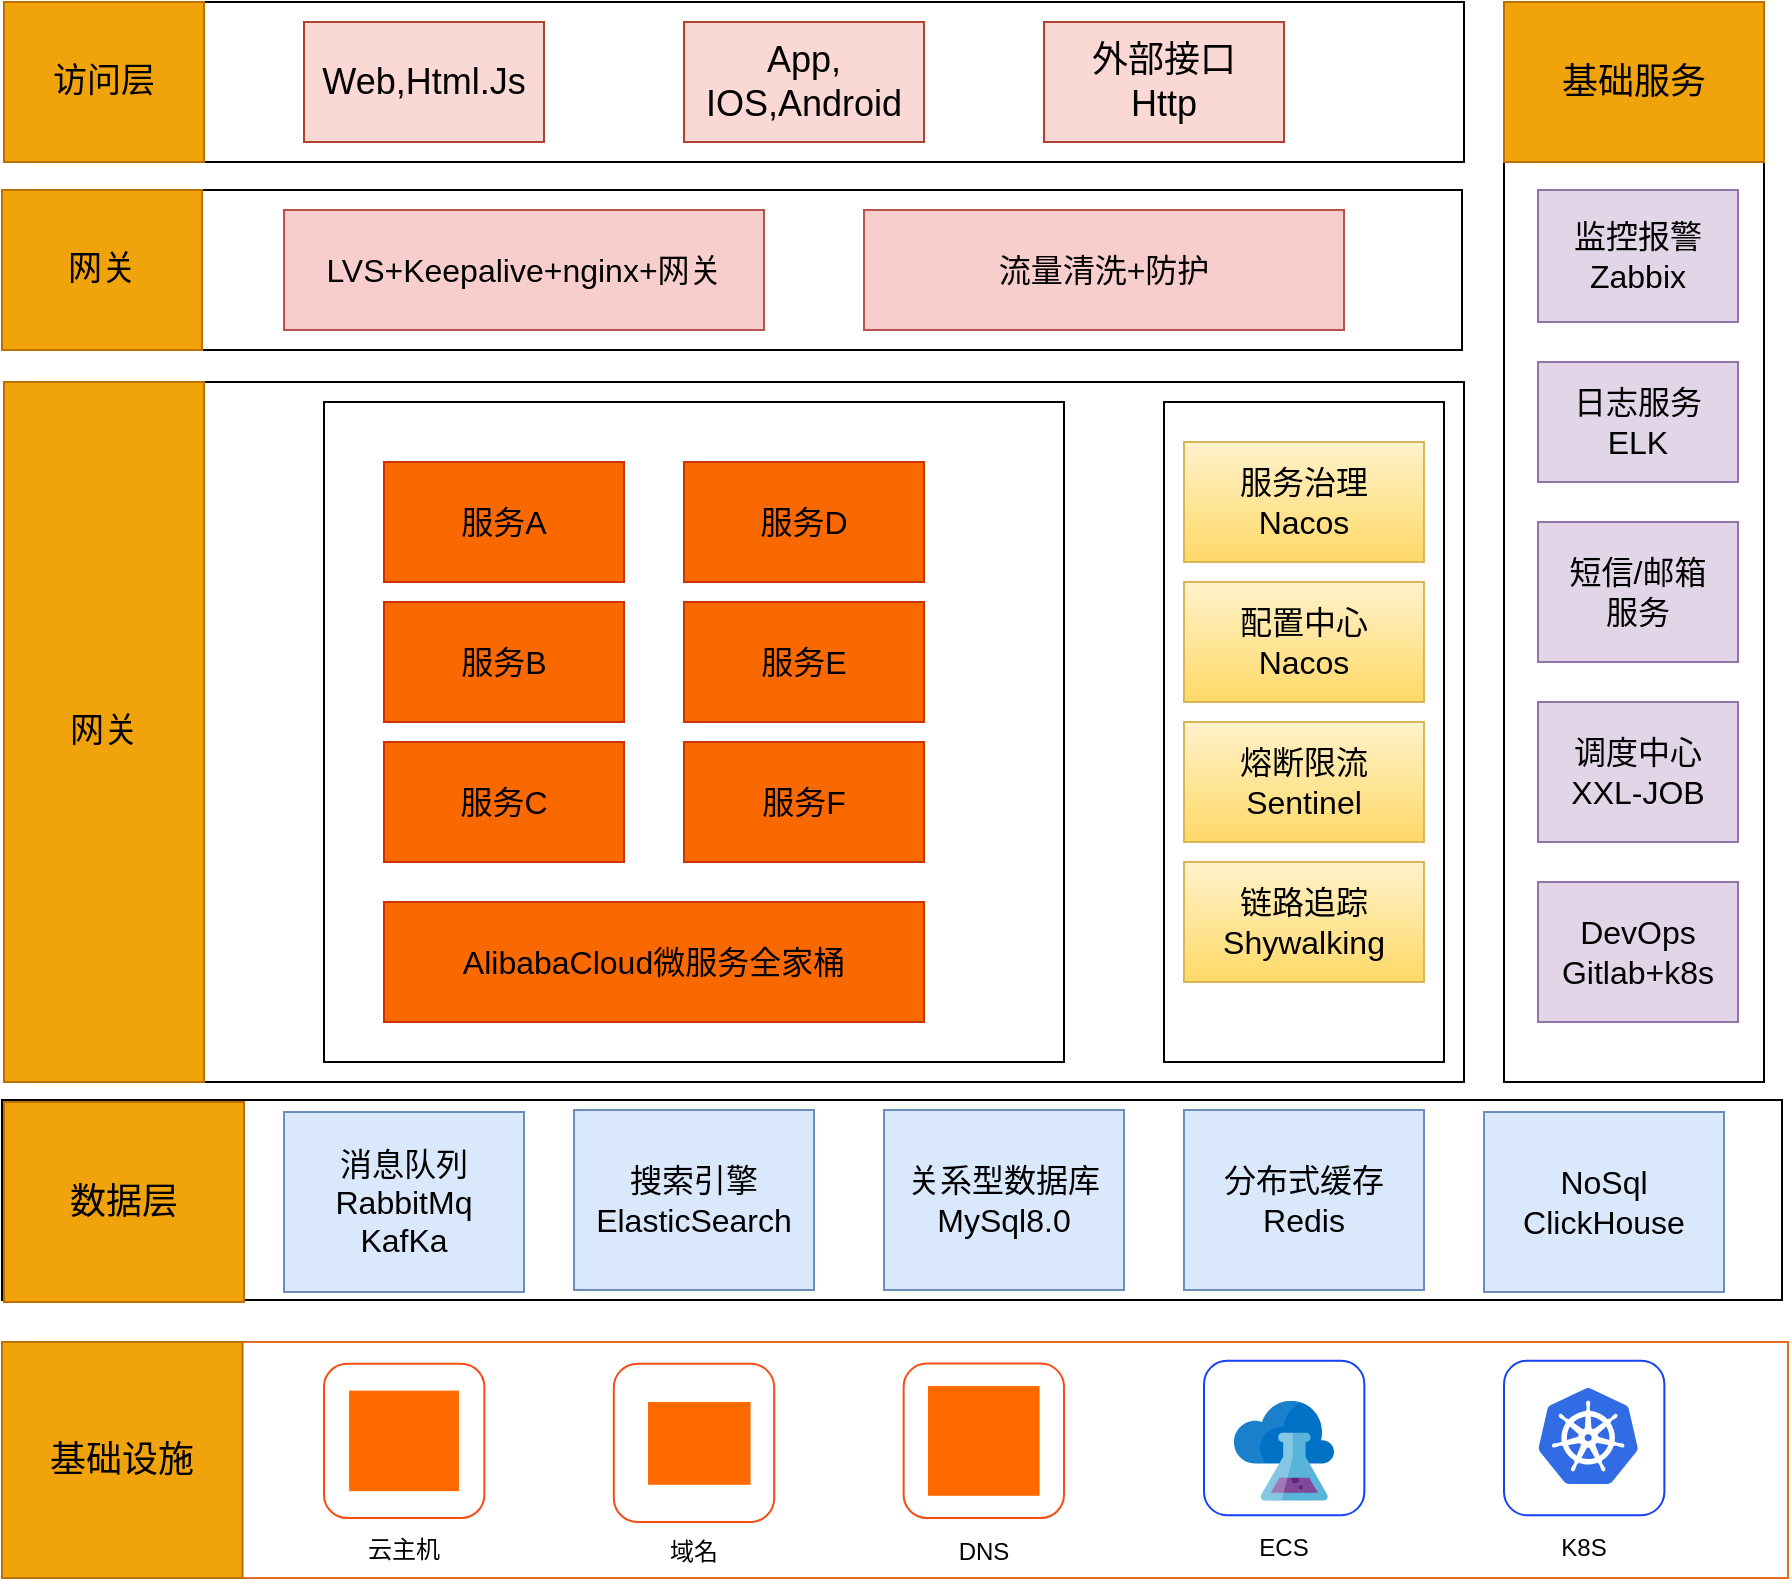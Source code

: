 <mxfile version="24.9.2">
  <diagram name="第 1 页" id="6gBSKGB6EFL2GZYyczBQ">
    <mxGraphModel dx="1434" dy="746" grid="1" gridSize="10" guides="1" tooltips="1" connect="1" arrows="1" fold="1" page="1" pageScale="1" pageWidth="827" pageHeight="1169" math="0" shadow="0">
      <root>
        <mxCell id="0" />
        <mxCell id="1" parent="0" />
        <mxCell id="tQb7sZLLkdCvrPH1cJHh-1" value="" style="rounded=0;whiteSpace=wrap;html=1;" vertex="1" parent="1">
          <mxGeometry x="59" y="589" width="890" height="100" as="geometry" />
        </mxCell>
        <mxCell id="tQb7sZLLkdCvrPH1cJHh-2" value="" style="rounded=0;whiteSpace=wrap;html=1;" vertex="1" parent="1">
          <mxGeometry x="60" y="40" width="730" height="80" as="geometry" />
        </mxCell>
        <mxCell id="tQb7sZLLkdCvrPH1cJHh-4" value="" style="rounded=0;whiteSpace=wrap;html=1;" vertex="1" parent="1">
          <mxGeometry x="59" y="134" width="730" height="80" as="geometry" />
        </mxCell>
        <mxCell id="tQb7sZLLkdCvrPH1cJHh-5" value="" style="rounded=0;whiteSpace=wrap;html=1;" vertex="1" parent="1">
          <mxGeometry x="60" y="230" width="730" height="350" as="geometry" />
        </mxCell>
        <mxCell id="tQb7sZLLkdCvrPH1cJHh-6" value="" style="whiteSpace=wrap;html=1;" vertex="1" parent="1">
          <mxGeometry x="810" y="40" width="130" height="540" as="geometry" />
        </mxCell>
        <mxCell id="tQb7sZLLkdCvrPH1cJHh-7" value="访问层" style="rounded=0;whiteSpace=wrap;html=1;fontSize=17;fillColor=#f0a30a;strokeColor=#BD7000;fontColor=#000000;" vertex="1" parent="1">
          <mxGeometry x="60" y="40" width="100" height="80" as="geometry" />
        </mxCell>
        <mxCell id="tQb7sZLLkdCvrPH1cJHh-8" value="网关" style="rounded=0;whiteSpace=wrap;html=1;fontSize=17;fillColor=#f0a30a;strokeColor=#BD7000;fontColor=#000000;" vertex="1" parent="1">
          <mxGeometry x="59" y="134" width="100" height="80" as="geometry" />
        </mxCell>
        <mxCell id="tQb7sZLLkdCvrPH1cJHh-9" value="网关" style="rounded=0;whiteSpace=wrap;html=1;fontSize=17;fillColor=#f0a30a;strokeColor=#BD7000;fontColor=#000000;" vertex="1" parent="1">
          <mxGeometry x="60" y="230" width="100" height="350" as="geometry" />
        </mxCell>
        <mxCell id="tQb7sZLLkdCvrPH1cJHh-10" value="" style="whiteSpace=wrap;html=1;" vertex="1" parent="1">
          <mxGeometry x="220" y="240" width="370" height="330" as="geometry" />
        </mxCell>
        <mxCell id="tQb7sZLLkdCvrPH1cJHh-11" value="" style="whiteSpace=wrap;html=1;" vertex="1" parent="1">
          <mxGeometry x="640" y="240" width="140" height="330" as="geometry" />
        </mxCell>
        <mxCell id="tQb7sZLLkdCvrPH1cJHh-12" value="Web,Html.Js" style="rounded=0;whiteSpace=wrap;html=1;fillColor=#fad9d5;strokeColor=#ae4132;fontSize=18;" vertex="1" parent="1">
          <mxGeometry x="210" y="50" width="120" height="60" as="geometry" />
        </mxCell>
        <mxCell id="tQb7sZLLkdCvrPH1cJHh-13" value="App,&lt;div&gt;IOS,Android&lt;/div&gt;" style="rounded=0;html=1;fillColor=#fad9d5;strokeColor=#ae4132;fontSize=18;align=center;whiteSpace=wrap;labelBackgroundColor=none;verticalAlign=middle;labelPosition=center;verticalLabelPosition=middle;" vertex="1" parent="1">
          <mxGeometry x="400" y="50" width="120" height="60" as="geometry" />
        </mxCell>
        <mxCell id="tQb7sZLLkdCvrPH1cJHh-14" value="外部接口&lt;div&gt;Http&lt;/div&gt;" style="rounded=0;html=1;fillColor=#fad9d5;strokeColor=#ae4132;fontSize=18;align=center;whiteSpace=wrap;labelBackgroundColor=none;verticalAlign=middle;labelPosition=center;verticalLabelPosition=middle;" vertex="1" parent="1">
          <mxGeometry x="580" y="50" width="120" height="60" as="geometry" />
        </mxCell>
        <mxCell id="tQb7sZLLkdCvrPH1cJHh-15" value="&lt;font&gt;基础服务&lt;/font&gt;" style="rounded=0;whiteSpace=wrap;html=1;fillColor=#f0a30a;fontColor=#000000;strokeColor=#BD7000;fontSize=18;" vertex="1" parent="1">
          <mxGeometry x="810" y="40" width="130" height="80" as="geometry" />
        </mxCell>
        <mxCell id="tQb7sZLLkdCvrPH1cJHh-16" value="监控报警&lt;div&gt;Zabbix&lt;/div&gt;" style="rounded=0;whiteSpace=wrap;html=1;fillColor=#e1d5e7;strokeColor=#9673a6;fontSize=16;" vertex="1" parent="1">
          <mxGeometry x="827" y="134" width="100" height="66" as="geometry" />
        </mxCell>
        <mxCell id="tQb7sZLLkdCvrPH1cJHh-17" value="日志服务&lt;div&gt;ELK&lt;/div&gt;" style="rounded=0;whiteSpace=wrap;html=1;fillColor=#e1d5e7;strokeColor=#9673a6;fontSize=16;" vertex="1" parent="1">
          <mxGeometry x="827" y="220" width="100" height="60" as="geometry" />
        </mxCell>
        <mxCell id="tQb7sZLLkdCvrPH1cJHh-18" value="短信/邮箱&lt;div&gt;服务&lt;/div&gt;" style="rounded=0;whiteSpace=wrap;html=1;fillColor=#e1d5e7;strokeColor=#9673a6;fontSize=16;" vertex="1" parent="1">
          <mxGeometry x="827" y="300" width="100" height="70" as="geometry" />
        </mxCell>
        <mxCell id="tQb7sZLLkdCvrPH1cJHh-19" value="调度中心&lt;div&gt;XXL-JOB&lt;/div&gt;" style="rounded=0;whiteSpace=wrap;html=1;fillColor=#e1d5e7;strokeColor=#9673a6;fontSize=16;" vertex="1" parent="1">
          <mxGeometry x="827" y="390" width="100" height="70" as="geometry" />
        </mxCell>
        <mxCell id="tQb7sZLLkdCvrPH1cJHh-20" value="DevOps&lt;div&gt;Gitlab+k8s&lt;/div&gt;" style="rounded=0;whiteSpace=wrap;html=1;fillColor=#e1d5e7;strokeColor=#9673a6;fontSize=16;" vertex="1" parent="1">
          <mxGeometry x="827" y="480" width="100" height="70" as="geometry" />
        </mxCell>
        <mxCell id="tQb7sZLLkdCvrPH1cJHh-21" value="LVS+Keepalive+nginx+网关" style="rounded=0;whiteSpace=wrap;html=1;fillColor=#f8cecc;strokeColor=#b85450;fontSize=16;" vertex="1" parent="1">
          <mxGeometry x="200" y="144" width="240" height="60" as="geometry" />
        </mxCell>
        <mxCell id="tQb7sZLLkdCvrPH1cJHh-22" value="流量清洗+防护" style="rounded=0;whiteSpace=wrap;html=1;fillColor=#f8cecc;strokeColor=#b85450;fontSize=16;" vertex="1" parent="1">
          <mxGeometry x="490" y="144" width="240" height="60" as="geometry" />
        </mxCell>
        <mxCell id="tQb7sZLLkdCvrPH1cJHh-23" value="服务A" style="rounded=0;whiteSpace=wrap;html=1;fillColor=#fa6800;fontColor=#000000;strokeColor=#C73500;fontSize=16;" vertex="1" parent="1">
          <mxGeometry x="250" y="270" width="120" height="60" as="geometry" />
        </mxCell>
        <mxCell id="tQb7sZLLkdCvrPH1cJHh-24" value="服务B" style="rounded=0;whiteSpace=wrap;html=1;fillColor=#fa6800;fontColor=#000000;strokeColor=#C73500;fontSize=16;" vertex="1" parent="1">
          <mxGeometry x="250" y="340" width="120" height="60" as="geometry" />
        </mxCell>
        <mxCell id="tQb7sZLLkdCvrPH1cJHh-25" value="服务C" style="rounded=0;whiteSpace=wrap;html=1;fillColor=#fa6800;fontColor=#000000;strokeColor=#C73500;fontSize=16;" vertex="1" parent="1">
          <mxGeometry x="250" y="410" width="120" height="60" as="geometry" />
        </mxCell>
        <mxCell id="tQb7sZLLkdCvrPH1cJHh-26" value="服务D" style="rounded=0;whiteSpace=wrap;html=1;fillColor=#fa6800;fontColor=#000000;strokeColor=#C73500;fontSize=16;" vertex="1" parent="1">
          <mxGeometry x="400" y="270" width="120" height="60" as="geometry" />
        </mxCell>
        <mxCell id="tQb7sZLLkdCvrPH1cJHh-27" value="服务E" style="rounded=0;whiteSpace=wrap;html=1;fillColor=#fa6800;fontColor=#000000;strokeColor=#C73500;fontSize=16;" vertex="1" parent="1">
          <mxGeometry x="400" y="340" width="120" height="60" as="geometry" />
        </mxCell>
        <mxCell id="tQb7sZLLkdCvrPH1cJHh-28" value="服务F" style="rounded=0;whiteSpace=wrap;html=1;fillColor=#fa6800;fontColor=#000000;strokeColor=#C73500;fontSize=16;" vertex="1" parent="1">
          <mxGeometry x="400" y="410" width="120" height="60" as="geometry" />
        </mxCell>
        <mxCell id="tQb7sZLLkdCvrPH1cJHh-29" value="AlibabaCloud微服务全家桶" style="rounded=0;whiteSpace=wrap;html=1;fillColor=#fa6800;fontColor=#000000;strokeColor=#C73500;fontSize=16;" vertex="1" parent="1">
          <mxGeometry x="250" y="490" width="270" height="60" as="geometry" />
        </mxCell>
        <mxCell id="tQb7sZLLkdCvrPH1cJHh-30" value="服务治理&lt;div&gt;Nacos&lt;/div&gt;" style="rounded=0;whiteSpace=wrap;html=1;fillColor=#fff2cc;gradientColor=#ffd966;strokeColor=#d6b656;fontSize=16;" vertex="1" parent="1">
          <mxGeometry x="650" y="260" width="120" height="60" as="geometry" />
        </mxCell>
        <mxCell id="tQb7sZLLkdCvrPH1cJHh-31" value="配置中心&lt;br&gt;&lt;div&gt;Nacos&lt;/div&gt;" style="rounded=0;whiteSpace=wrap;html=1;fillColor=#fff2cc;gradientColor=#ffd966;strokeColor=#d6b656;fontSize=16;" vertex="1" parent="1">
          <mxGeometry x="650" y="330" width="120" height="60" as="geometry" />
        </mxCell>
        <mxCell id="tQb7sZLLkdCvrPH1cJHh-32" value="熔断限流&lt;div&gt;Sentinel&lt;/div&gt;" style="rounded=0;whiteSpace=wrap;html=1;fillColor=#fff2cc;gradientColor=#ffd966;strokeColor=#d6b656;fontSize=16;" vertex="1" parent="1">
          <mxGeometry x="650" y="400" width="120" height="60" as="geometry" />
        </mxCell>
        <mxCell id="tQb7sZLLkdCvrPH1cJHh-33" value="链路追踪&lt;div&gt;Shywalking&lt;/div&gt;" style="rounded=0;whiteSpace=wrap;html=1;fillColor=#fff2cc;gradientColor=#ffd966;strokeColor=#d6b656;fontSize=16;" vertex="1" parent="1">
          <mxGeometry x="650" y="470" width="120" height="60" as="geometry" />
        </mxCell>
        <mxCell id="tQb7sZLLkdCvrPH1cJHh-34" value="数据层" style="rounded=0;whiteSpace=wrap;html=1;fontSize=18;fillColor=#f0a30a;strokeColor=#BD7000;fontColor=#000000;" vertex="1" parent="1">
          <mxGeometry x="60" y="590" width="120" height="100" as="geometry" />
        </mxCell>
        <mxCell id="tQb7sZLLkdCvrPH1cJHh-36" value="消息队列&lt;div&gt;RabbitMq&lt;/div&gt;&lt;div&gt;KafKa&lt;/div&gt;" style="rounded=0;whiteSpace=wrap;html=1;fillColor=#dae8fc;strokeColor=#6c8ebf;fontSize=16;" vertex="1" parent="1">
          <mxGeometry x="200" y="595" width="120" height="90" as="geometry" />
        </mxCell>
        <mxCell id="tQb7sZLLkdCvrPH1cJHh-37" value="搜索引擎&lt;div&gt;ElasticSearch&lt;/div&gt;" style="rounded=0;whiteSpace=wrap;html=1;fillColor=#dae8fc;strokeColor=#6c8ebf;fontSize=16;" vertex="1" parent="1">
          <mxGeometry x="345" y="594" width="120" height="90" as="geometry" />
        </mxCell>
        <mxCell id="tQb7sZLLkdCvrPH1cJHh-38" value="关系型数据库&lt;div&gt;MySql8.0&lt;/div&gt;" style="rounded=0;whiteSpace=wrap;html=1;fillColor=#dae8fc;strokeColor=#6c8ebf;fontSize=16;" vertex="1" parent="1">
          <mxGeometry x="500" y="594" width="120" height="90" as="geometry" />
        </mxCell>
        <mxCell id="tQb7sZLLkdCvrPH1cJHh-39" value="分布式缓存&lt;div&gt;Redis&lt;/div&gt;" style="rounded=0;whiteSpace=wrap;html=1;fillColor=#dae8fc;strokeColor=#6c8ebf;fontSize=16;" vertex="1" parent="1">
          <mxGeometry x="650" y="594" width="120" height="90" as="geometry" />
        </mxCell>
        <mxCell id="tQb7sZLLkdCvrPH1cJHh-40" value="NoSql&lt;div&gt;ClickHouse&lt;/div&gt;" style="rounded=0;whiteSpace=wrap;html=1;fillColor=#dae8fc;strokeColor=#6c8ebf;fontSize=16;" vertex="1" parent="1">
          <mxGeometry x="800" y="595" width="120" height="90" as="geometry" />
        </mxCell>
        <mxCell id="tQb7sZLLkdCvrPH1cJHh-3" value="" style="rounded=0;whiteSpace=wrap;html=1;strokeColor=#e16f23;movable=1;resizable=1;rotatable=1;deletable=1;editable=1;locked=0;connectable=1;" vertex="1" parent="1">
          <mxGeometry x="60" y="710" width="892.0" height="118" as="geometry" />
        </mxCell>
        <mxCell id="tQb7sZLLkdCvrPH1cJHh-35" value="基础设施" style="rounded=0;whiteSpace=wrap;html=1;fontSize=18;fillColor=#f0a30a;strokeColor=#BD7000;fontColor=#000000;" vertex="1" parent="1">
          <mxGeometry x="59" y="710" width="120.27" height="118" as="geometry" />
        </mxCell>
        <mxCell id="tQb7sZLLkdCvrPH1cJHh-59" value="" style="group" vertex="1" connectable="0" parent="1">
          <mxGeometry x="810.004" y="719.4" width="80.18" height="108.6" as="geometry" />
        </mxCell>
        <mxCell id="tQb7sZLLkdCvrPH1cJHh-60" value="" style="rounded=1;whiteSpace=wrap;html=1;fillColor=none;strokeColor=#1542f4;labelBorderColor=none;labelBackgroundColor=default;" vertex="1" parent="tQb7sZLLkdCvrPH1cJHh-59">
          <mxGeometry width="80.18" height="77.2" as="geometry" />
        </mxCell>
        <mxCell id="tQb7sZLLkdCvrPH1cJHh-61" value="K8S" style="rounded=0;whiteSpace=wrap;html=1;fillColor=none;strokeColor=none;" vertex="1" parent="tQb7sZLLkdCvrPH1cJHh-59">
          <mxGeometry y="78.6" width="80.18" height="30" as="geometry" />
        </mxCell>
        <mxCell id="tQb7sZLLkdCvrPH1cJHh-68" value="" style="image;sketch=0;aspect=fixed;html=1;points=[];align=center;fontSize=12;image=img/lib/mscae/Kubernetes.svg;" vertex="1" parent="tQb7sZLLkdCvrPH1cJHh-59">
          <mxGeometry x="17.086" y="13.6" width="50" height="48" as="geometry" />
        </mxCell>
        <mxCell id="tQb7sZLLkdCvrPH1cJHh-44" value="" style="group;movable=1;resizable=1;rotatable=1;deletable=1;editable=1;locked=0;connectable=1;" vertex="1" connectable="0" parent="1">
          <mxGeometry x="219.997" y="720.85" width="80.18" height="108.6" as="geometry" />
        </mxCell>
        <mxCell id="tQb7sZLLkdCvrPH1cJHh-42" value="" style="rounded=1;whiteSpace=wrap;html=1;fillColor=none;strokeColor=#f44d15;labelBorderColor=none;labelBackgroundColor=default;" vertex="1" parent="tQb7sZLLkdCvrPH1cJHh-44">
          <mxGeometry width="80.18" height="77.2" as="geometry" />
        </mxCell>
        <mxCell id="tQb7sZLLkdCvrPH1cJHh-43" value="云主机" style="rounded=0;whiteSpace=wrap;html=1;fillColor=none;strokeColor=none;" vertex="1" parent="tQb7sZLLkdCvrPH1cJHh-44">
          <mxGeometry y="78.6" width="80.18" height="30" as="geometry" />
        </mxCell>
        <mxCell id="tQb7sZLLkdCvrPH1cJHh-41" value="" style="points=[];aspect=fixed;html=1;align=center;shadow=0;dashed=0;fillColor=#FF6A00;strokeColor=none;shape=mxgraph.alibaba_cloud.cwh_cloud_web_hosting;labelBorderColor=none;" vertex="1" parent="tQb7sZLLkdCvrPH1cJHh-44">
          <mxGeometry x="12.578" y="13.46" width="54.9" height="50.27" as="geometry" />
        </mxCell>
        <mxCell id="tQb7sZLLkdCvrPH1cJHh-53" value="" style="group" vertex="1" connectable="0" parent="1">
          <mxGeometry x="660.001" y="719.4" width="80.18" height="108.6" as="geometry" />
        </mxCell>
        <mxCell id="tQb7sZLLkdCvrPH1cJHh-54" value="" style="rounded=1;whiteSpace=wrap;html=1;fillColor=none;strokeColor=#1542f4;labelBorderColor=none;labelBackgroundColor=default;" vertex="1" parent="tQb7sZLLkdCvrPH1cJHh-53">
          <mxGeometry width="80.18" height="77.2" as="geometry" />
        </mxCell>
        <mxCell id="tQb7sZLLkdCvrPH1cJHh-55" value="ECS" style="rounded=0;whiteSpace=wrap;html=1;fillColor=none;strokeColor=none;" vertex="1" parent="tQb7sZLLkdCvrPH1cJHh-53">
          <mxGeometry y="78.6" width="80.18" height="30" as="geometry" />
        </mxCell>
        <mxCell id="tQb7sZLLkdCvrPH1cJHh-69" value="" style="image;sketch=0;aspect=fixed;html=1;points=[];align=center;fontSize=12;image=img/lib/mscae/DevTest_Labs.svg;" vertex="1" parent="tQb7sZLLkdCvrPH1cJHh-53">
          <mxGeometry x="14.999" y="20" width="50" height="50" as="geometry" />
        </mxCell>
        <mxCell id="tQb7sZLLkdCvrPH1cJHh-64" value="" style="points=[];aspect=fixed;html=1;align=center;shadow=0;dashed=0;fillColor=#FF6A00;strokeColor=none;shape=mxgraph.alibaba_cloud.dns_domain_name_system;" vertex="1" parent="1">
          <mxGeometry x="522" y="732" width="55.8" height="54.9" as="geometry" />
        </mxCell>
        <mxCell id="tQb7sZLLkdCvrPH1cJHh-65" value="" style="group" vertex="1" connectable="0" parent="1">
          <mxGeometry x="364.91" y="720.85" width="80.184" height="109.15" as="geometry" />
        </mxCell>
        <mxCell id="tQb7sZLLkdCvrPH1cJHh-46" value="" style="rounded=1;whiteSpace=wrap;html=1;fillColor=none;strokeColor=#f44d15;labelBorderColor=none;labelBackgroundColor=default;" vertex="1" parent="tQb7sZLLkdCvrPH1cJHh-65">
          <mxGeometry width="80.18" height="79.15" as="geometry" />
        </mxCell>
        <mxCell id="tQb7sZLLkdCvrPH1cJHh-47" value="域名" style="rounded=0;whiteSpace=wrap;html=1;fillColor=none;strokeColor=none;" vertex="1" parent="tQb7sZLLkdCvrPH1cJHh-65">
          <mxGeometry x="0.004" y="79.15" width="80.18" height="30" as="geometry" />
        </mxCell>
        <mxCell id="tQb7sZLLkdCvrPH1cJHh-67" value="" style="points=[];aspect=fixed;html=1;align=center;shadow=0;dashed=0;fillColor=#FF6A00;strokeColor=none;shape=mxgraph.alibaba_cloud.domain_and_website;" vertex="1" parent="tQb7sZLLkdCvrPH1cJHh-65">
          <mxGeometry x="17.09" y="19.15" width="51.3" height="41.4" as="geometry" />
        </mxCell>
        <mxCell id="tQb7sZLLkdCvrPH1cJHh-66" value="" style="group" vertex="1" connectable="0" parent="1">
          <mxGeometry x="509.821" y="720.8" width="80.18" height="109.2" as="geometry" />
        </mxCell>
        <mxCell id="tQb7sZLLkdCvrPH1cJHh-49" value="" style="rounded=1;whiteSpace=wrap;html=1;fillColor=none;strokeColor=#f44d15;labelBorderColor=none;labelBackgroundColor=default;" vertex="1" parent="tQb7sZLLkdCvrPH1cJHh-66">
          <mxGeometry width="80.18" height="77.2" as="geometry" />
        </mxCell>
        <mxCell id="tQb7sZLLkdCvrPH1cJHh-50" value="DNS" style="rounded=0;whiteSpace=wrap;html=1;fillColor=none;strokeColor=none;" vertex="1" parent="tQb7sZLLkdCvrPH1cJHh-66">
          <mxGeometry y="79.2" width="80.18" height="30" as="geometry" />
        </mxCell>
      </root>
    </mxGraphModel>
  </diagram>
</mxfile>
